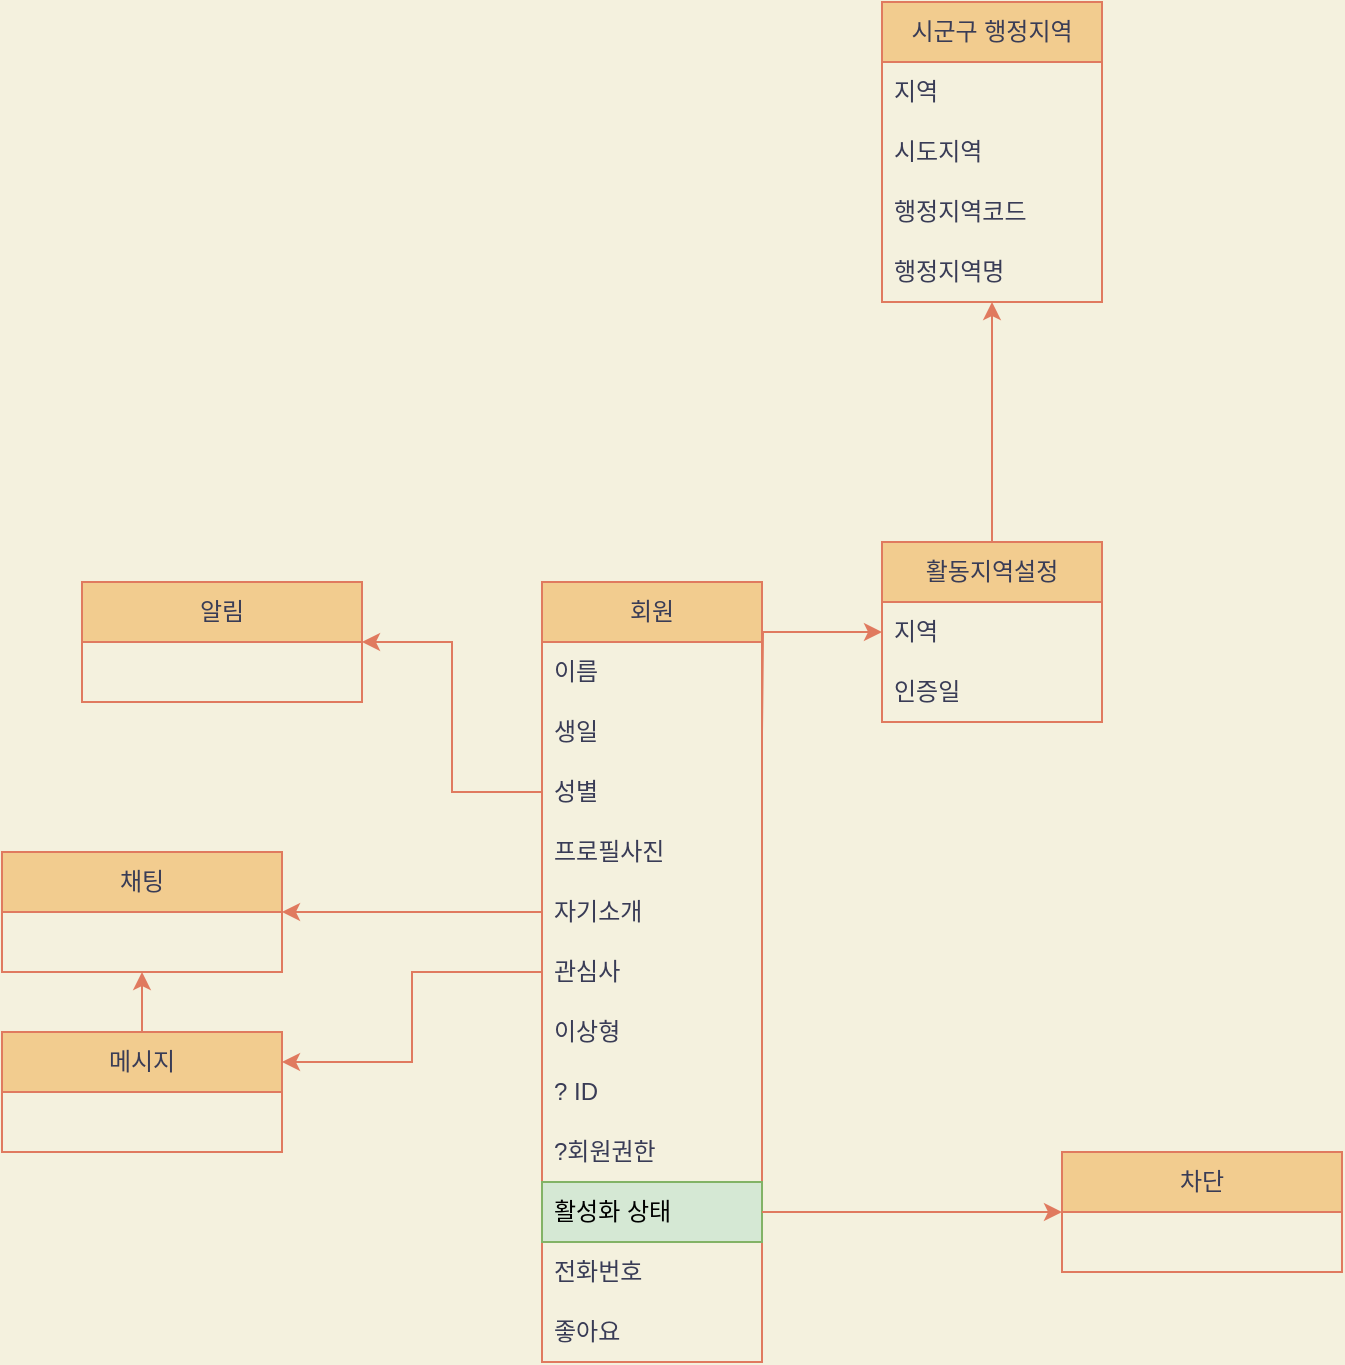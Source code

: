<mxfile version="20.6.0" type="github"><diagram id="QC7RQRbShMtpjTdMJoF-" name="페이지-1"><mxGraphModel dx="1420" dy="802" grid="1" gridSize="10" guides="1" tooltips="1" connect="1" arrows="1" fold="1" page="1" pageScale="1" pageWidth="827" pageHeight="1169" background="#F4F1DE" math="0" shadow="0"><root><mxCell id="0"/><mxCell id="1" parent="0"/><mxCell id="6QYOXGpNvPtLzMqsuXPz-60" style="edgeStyle=orthogonalEdgeStyle;rounded=0;orthogonalLoop=1;jettySize=auto;html=1;entryX=1;entryY=0.25;entryDx=0;entryDy=0;strokeColor=#E07A5F;fontColor=#393C56;fillColor=#F2CC8F;" edge="1" parent="1" source="6QYOXGpNvPtLzMqsuXPz-4" target="6QYOXGpNvPtLzMqsuXPz-58"><mxGeometry relative="1" as="geometry"/></mxCell><mxCell id="6QYOXGpNvPtLzMqsuXPz-75" style="edgeStyle=orthogonalEdgeStyle;rounded=0;orthogonalLoop=1;jettySize=auto;html=1;strokeColor=#E07A5F;fontColor=#393C56;fillColor=#F2CC8F;entryX=0;entryY=0.5;entryDx=0;entryDy=0;" edge="1" parent="1" target="6QYOXGpNvPtLzMqsuXPz-74"><mxGeometry relative="1" as="geometry"><mxPoint x="400" y="375" as="sourcePoint"/></mxGeometry></mxCell><mxCell id="6QYOXGpNvPtLzMqsuXPz-4" value="회원" style="swimlane;fontStyle=0;childLayout=stackLayout;horizontal=1;startSize=30;horizontalStack=0;resizeParent=1;resizeParentMax=0;resizeLast=0;collapsible=1;marginBottom=0;whiteSpace=wrap;html=1;fillColor=#F2CC8F;strokeColor=#E07A5F;fontColor=#393C56;" vertex="1" parent="1"><mxGeometry x="290" y="300" width="110" height="390" as="geometry"/></mxCell><mxCell id="6QYOXGpNvPtLzMqsuXPz-5" value="이름" style="text;strokeColor=none;fillColor=none;align=left;verticalAlign=middle;spacingLeft=4;spacingRight=4;overflow=hidden;points=[[0,0.5],[1,0.5]];portConstraint=eastwest;rotatable=0;whiteSpace=wrap;html=1;fontColor=#393C56;" vertex="1" parent="6QYOXGpNvPtLzMqsuXPz-4"><mxGeometry y="30" width="110" height="30" as="geometry"/></mxCell><mxCell id="6QYOXGpNvPtLzMqsuXPz-25" value="생일" style="text;strokeColor=none;fillColor=none;align=left;verticalAlign=middle;spacingLeft=4;spacingRight=4;overflow=hidden;points=[[0,0.5],[1,0.5]];portConstraint=eastwest;rotatable=0;whiteSpace=wrap;html=1;fontColor=#393C56;" vertex="1" parent="6QYOXGpNvPtLzMqsuXPz-4"><mxGeometry y="60" width="110" height="30" as="geometry"/></mxCell><mxCell id="6QYOXGpNvPtLzMqsuXPz-26" value="성별" style="text;strokeColor=none;fillColor=none;align=left;verticalAlign=middle;spacingLeft=4;spacingRight=4;overflow=hidden;points=[[0,0.5],[1,0.5]];portConstraint=eastwest;rotatable=0;whiteSpace=wrap;html=1;fontColor=#393C56;" vertex="1" parent="6QYOXGpNvPtLzMqsuXPz-4"><mxGeometry y="90" width="110" height="30" as="geometry"/></mxCell><mxCell id="6QYOXGpNvPtLzMqsuXPz-27" value="프로필사진" style="text;strokeColor=none;fillColor=none;align=left;verticalAlign=middle;spacingLeft=4;spacingRight=4;overflow=hidden;points=[[0,0.5],[1,0.5]];portConstraint=eastwest;rotatable=0;whiteSpace=wrap;html=1;fontColor=#393C56;" vertex="1" parent="6QYOXGpNvPtLzMqsuXPz-4"><mxGeometry y="120" width="110" height="30" as="geometry"/></mxCell><mxCell id="6QYOXGpNvPtLzMqsuXPz-28" value="자기소개" style="text;strokeColor=none;fillColor=none;align=left;verticalAlign=middle;spacingLeft=4;spacingRight=4;overflow=hidden;points=[[0,0.5],[1,0.5]];portConstraint=eastwest;rotatable=0;whiteSpace=wrap;html=1;fontColor=#393C56;" vertex="1" parent="6QYOXGpNvPtLzMqsuXPz-4"><mxGeometry y="150" width="110" height="30" as="geometry"/></mxCell><mxCell id="6QYOXGpNvPtLzMqsuXPz-29" value="관심사" style="text;strokeColor=none;fillColor=none;align=left;verticalAlign=middle;spacingLeft=4;spacingRight=4;overflow=hidden;points=[[0,0.5],[1,0.5]];portConstraint=eastwest;rotatable=0;whiteSpace=wrap;html=1;fontColor=#393C56;" vertex="1" parent="6QYOXGpNvPtLzMqsuXPz-4"><mxGeometry y="180" width="110" height="30" as="geometry"/></mxCell><mxCell id="6QYOXGpNvPtLzMqsuXPz-30" value="이상형" style="text;strokeColor=none;fillColor=none;align=left;verticalAlign=middle;spacingLeft=4;spacingRight=4;overflow=hidden;points=[[0,0.5],[1,0.5]];portConstraint=eastwest;rotatable=0;whiteSpace=wrap;html=1;fontColor=#393C56;" vertex="1" parent="6QYOXGpNvPtLzMqsuXPz-4"><mxGeometry y="210" width="110" height="30" as="geometry"/></mxCell><mxCell id="6QYOXGpNvPtLzMqsuXPz-6" value="? ID" style="text;strokeColor=none;fillColor=none;align=left;verticalAlign=middle;spacingLeft=4;spacingRight=4;overflow=hidden;points=[[0,0.5],[1,0.5]];portConstraint=eastwest;rotatable=0;whiteSpace=wrap;html=1;fontColor=#393C56;" vertex="1" parent="6QYOXGpNvPtLzMqsuXPz-4"><mxGeometry y="240" width="110" height="30" as="geometry"/></mxCell><mxCell id="6QYOXGpNvPtLzMqsuXPz-7" value="?회원권한" style="text;strokeColor=none;fillColor=none;align=left;verticalAlign=middle;spacingLeft=4;spacingRight=4;overflow=hidden;points=[[0,0.5],[1,0.5]];portConstraint=eastwest;rotatable=0;whiteSpace=wrap;html=1;fontColor=#393C56;" vertex="1" parent="6QYOXGpNvPtLzMqsuXPz-4"><mxGeometry y="270" width="110" height="30" as="geometry"/></mxCell><mxCell id="6QYOXGpNvPtLzMqsuXPz-22" value="활성화 상태" style="text;strokeColor=#82b366;fillColor=#d5e8d4;align=left;verticalAlign=middle;spacingLeft=4;spacingRight=4;overflow=hidden;points=[[0,0.5],[1,0.5]];portConstraint=eastwest;rotatable=0;whiteSpace=wrap;html=1;rounded=0;" vertex="1" parent="6QYOXGpNvPtLzMqsuXPz-4"><mxGeometry y="300" width="110" height="30" as="geometry"/></mxCell><mxCell id="6QYOXGpNvPtLzMqsuXPz-23" value="전화번호" style="text;strokeColor=none;fillColor=none;align=left;verticalAlign=middle;spacingLeft=4;spacingRight=4;overflow=hidden;points=[[0,0.5],[1,0.5]];portConstraint=eastwest;rotatable=0;whiteSpace=wrap;html=1;fontColor=#393C56;" vertex="1" parent="6QYOXGpNvPtLzMqsuXPz-4"><mxGeometry y="330" width="110" height="30" as="geometry"/></mxCell><mxCell id="6QYOXGpNvPtLzMqsuXPz-24" value="좋아요" style="text;strokeColor=none;fillColor=none;align=left;verticalAlign=middle;spacingLeft=4;spacingRight=4;overflow=hidden;points=[[0,0.5],[1,0.5]];portConstraint=eastwest;rotatable=0;whiteSpace=wrap;html=1;fontColor=#393C56;" vertex="1" parent="6QYOXGpNvPtLzMqsuXPz-4"><mxGeometry y="360" width="110" height="30" as="geometry"/></mxCell><mxCell id="6QYOXGpNvPtLzMqsuXPz-36" value="차단" style="swimlane;fontStyle=0;childLayout=stackLayout;horizontal=1;startSize=30;horizontalStack=0;resizeParent=1;resizeParentMax=0;resizeLast=0;collapsible=1;marginBottom=0;whiteSpace=wrap;html=1;fillColor=#F2CC8F;strokeColor=#E07A5F;fontColor=#393C56;" vertex="1" parent="1"><mxGeometry x="550" y="585" width="140" height="60" as="geometry"/></mxCell><mxCell id="6QYOXGpNvPtLzMqsuXPz-50" style="edgeStyle=orthogonalEdgeStyle;rounded=0;orthogonalLoop=1;jettySize=auto;html=1;exitX=1;exitY=0.5;exitDx=0;exitDy=0;strokeColor=#E07A5F;fontColor=#393C56;fillColor=#F2CC8F;entryX=0;entryY=0.5;entryDx=0;entryDy=0;" edge="1" parent="1" source="6QYOXGpNvPtLzMqsuXPz-22" target="6QYOXGpNvPtLzMqsuXPz-36"><mxGeometry relative="1" as="geometry"><mxPoint x="660" y="620" as="targetPoint"/></mxGeometry></mxCell><mxCell id="6QYOXGpNvPtLzMqsuXPz-52" value="알림" style="swimlane;fontStyle=0;childLayout=stackLayout;horizontal=1;startSize=30;horizontalStack=0;resizeParent=1;resizeParentMax=0;resizeLast=0;collapsible=1;marginBottom=0;whiteSpace=wrap;html=1;fillColor=#F2CC8F;strokeColor=#E07A5F;fontColor=#393C56;" vertex="1" parent="1"><mxGeometry x="60" y="300" width="140" height="60" as="geometry"/></mxCell><mxCell id="6QYOXGpNvPtLzMqsuXPz-53" style="edgeStyle=orthogonalEdgeStyle;rounded=0;orthogonalLoop=1;jettySize=auto;html=1;exitX=0;exitY=0.5;exitDx=0;exitDy=0;entryX=1;entryY=0.5;entryDx=0;entryDy=0;strokeColor=#E07A5F;fontColor=#393C56;fillColor=#F2CC8F;" edge="1" parent="1" source="6QYOXGpNvPtLzMqsuXPz-26" target="6QYOXGpNvPtLzMqsuXPz-52"><mxGeometry relative="1" as="geometry"/></mxCell><mxCell id="6QYOXGpNvPtLzMqsuXPz-54" value="채팅" style="swimlane;fontStyle=0;childLayout=stackLayout;horizontal=1;startSize=30;horizontalStack=0;resizeParent=1;resizeParentMax=0;resizeLast=0;collapsible=1;marginBottom=0;whiteSpace=wrap;html=1;fillColor=#F2CC8F;strokeColor=#E07A5F;fontColor=#393C56;" vertex="1" parent="1"><mxGeometry x="20" y="435" width="140" height="60" as="geometry"/></mxCell><mxCell id="6QYOXGpNvPtLzMqsuXPz-57" style="edgeStyle=orthogonalEdgeStyle;rounded=0;orthogonalLoop=1;jettySize=auto;html=1;exitX=0;exitY=0.5;exitDx=0;exitDy=0;entryX=1;entryY=0.5;entryDx=0;entryDy=0;strokeColor=#E07A5F;fontColor=#393C56;fillColor=#F2CC8F;" edge="1" parent="1" source="6QYOXGpNvPtLzMqsuXPz-28" target="6QYOXGpNvPtLzMqsuXPz-54"><mxGeometry relative="1" as="geometry"/></mxCell><mxCell id="6QYOXGpNvPtLzMqsuXPz-61" style="edgeStyle=orthogonalEdgeStyle;rounded=0;orthogonalLoop=1;jettySize=auto;html=1;exitX=0.5;exitY=0;exitDx=0;exitDy=0;entryX=0.5;entryY=1;entryDx=0;entryDy=0;strokeColor=#E07A5F;fontColor=#393C56;fillColor=#F2CC8F;" edge="1" parent="1" source="6QYOXGpNvPtLzMqsuXPz-58" target="6QYOXGpNvPtLzMqsuXPz-54"><mxGeometry relative="1" as="geometry"/></mxCell><mxCell id="6QYOXGpNvPtLzMqsuXPz-58" value="메시지" style="swimlane;fontStyle=0;childLayout=stackLayout;horizontal=1;startSize=30;horizontalStack=0;resizeParent=1;resizeParentMax=0;resizeLast=0;collapsible=1;marginBottom=0;whiteSpace=wrap;html=1;fillColor=#F2CC8F;strokeColor=#E07A5F;fontColor=#393C56;" vertex="1" parent="1"><mxGeometry x="20" y="525" width="140" height="60" as="geometry"/></mxCell><mxCell id="6QYOXGpNvPtLzMqsuXPz-82" style="edgeStyle=orthogonalEdgeStyle;rounded=0;orthogonalLoop=1;jettySize=auto;html=1;exitX=0.5;exitY=0;exitDx=0;exitDy=0;strokeColor=#E07A5F;fontColor=#393C56;fillColor=#F2CC8F;" edge="1" parent="1" source="6QYOXGpNvPtLzMqsuXPz-62" target="6QYOXGpNvPtLzMqsuXPz-79"><mxGeometry relative="1" as="geometry"/></mxCell><mxCell id="6QYOXGpNvPtLzMqsuXPz-62" value="활동지역설정" style="swimlane;fontStyle=0;childLayout=stackLayout;horizontal=1;startSize=30;horizontalStack=0;resizeParent=1;resizeParentMax=0;resizeLast=0;collapsible=1;marginBottom=0;whiteSpace=wrap;html=1;fillColor=#F2CC8F;strokeColor=#E07A5F;fontColor=#393C56;rounded=0;" vertex="1" parent="1"><mxGeometry x="460" y="280" width="110" height="90" as="geometry"/></mxCell><mxCell id="6QYOXGpNvPtLzMqsuXPz-74" value="지역" style="text;strokeColor=none;fillColor=none;align=left;verticalAlign=middle;spacingLeft=4;spacingRight=4;overflow=hidden;points=[[0,0.5],[1,0.5]];portConstraint=eastwest;rotatable=0;whiteSpace=wrap;html=1;fontColor=#393C56;" vertex="1" parent="6QYOXGpNvPtLzMqsuXPz-62"><mxGeometry y="30" width="110" height="30" as="geometry"/></mxCell><mxCell id="6QYOXGpNvPtLzMqsuXPz-76" value="인증일" style="text;strokeColor=none;fillColor=none;align=left;verticalAlign=middle;spacingLeft=4;spacingRight=4;overflow=hidden;points=[[0,0.5],[1,0.5]];portConstraint=eastwest;rotatable=0;whiteSpace=wrap;html=1;fontColor=#393C56;" vertex="1" parent="6QYOXGpNvPtLzMqsuXPz-62"><mxGeometry y="60" width="110" height="30" as="geometry"/></mxCell><mxCell id="6QYOXGpNvPtLzMqsuXPz-79" value="시군구 행정지역" style="swimlane;fontStyle=0;childLayout=stackLayout;horizontal=1;startSize=30;horizontalStack=0;resizeParent=1;resizeParentMax=0;resizeLast=0;collapsible=1;marginBottom=0;whiteSpace=wrap;html=1;fillColor=#F2CC8F;strokeColor=#E07A5F;fontColor=#393C56;rounded=0;" vertex="1" parent="1"><mxGeometry x="460" y="10" width="110" height="150" as="geometry"/></mxCell><mxCell id="6QYOXGpNvPtLzMqsuXPz-80" value="지역" style="text;strokeColor=none;fillColor=none;align=left;verticalAlign=middle;spacingLeft=4;spacingRight=4;overflow=hidden;points=[[0,0.5],[1,0.5]];portConstraint=eastwest;rotatable=0;whiteSpace=wrap;html=1;fontColor=#393C56;" vertex="1" parent="6QYOXGpNvPtLzMqsuXPz-79"><mxGeometry y="30" width="110" height="30" as="geometry"/></mxCell><mxCell id="6QYOXGpNvPtLzMqsuXPz-81" value="시도지역" style="text;strokeColor=none;fillColor=none;align=left;verticalAlign=middle;spacingLeft=4;spacingRight=4;overflow=hidden;points=[[0,0.5],[1,0.5]];portConstraint=eastwest;rotatable=0;whiteSpace=wrap;html=1;fontColor=#393C56;" vertex="1" parent="6QYOXGpNvPtLzMqsuXPz-79"><mxGeometry y="60" width="110" height="30" as="geometry"/></mxCell><mxCell id="6QYOXGpNvPtLzMqsuXPz-83" value="행정지역코드" style="text;strokeColor=none;fillColor=none;align=left;verticalAlign=middle;spacingLeft=4;spacingRight=4;overflow=hidden;points=[[0,0.5],[1,0.5]];portConstraint=eastwest;rotatable=0;whiteSpace=wrap;html=1;fontColor=#393C56;" vertex="1" parent="6QYOXGpNvPtLzMqsuXPz-79"><mxGeometry y="90" width="110" height="30" as="geometry"/></mxCell><mxCell id="6QYOXGpNvPtLzMqsuXPz-84" value="행정지역명" style="text;strokeColor=none;fillColor=none;align=left;verticalAlign=middle;spacingLeft=4;spacingRight=4;overflow=hidden;points=[[0,0.5],[1,0.5]];portConstraint=eastwest;rotatable=0;whiteSpace=wrap;html=1;fontColor=#393C56;" vertex="1" parent="6QYOXGpNvPtLzMqsuXPz-79"><mxGeometry y="120" width="110" height="30" as="geometry"/></mxCell></root></mxGraphModel></diagram></mxfile>